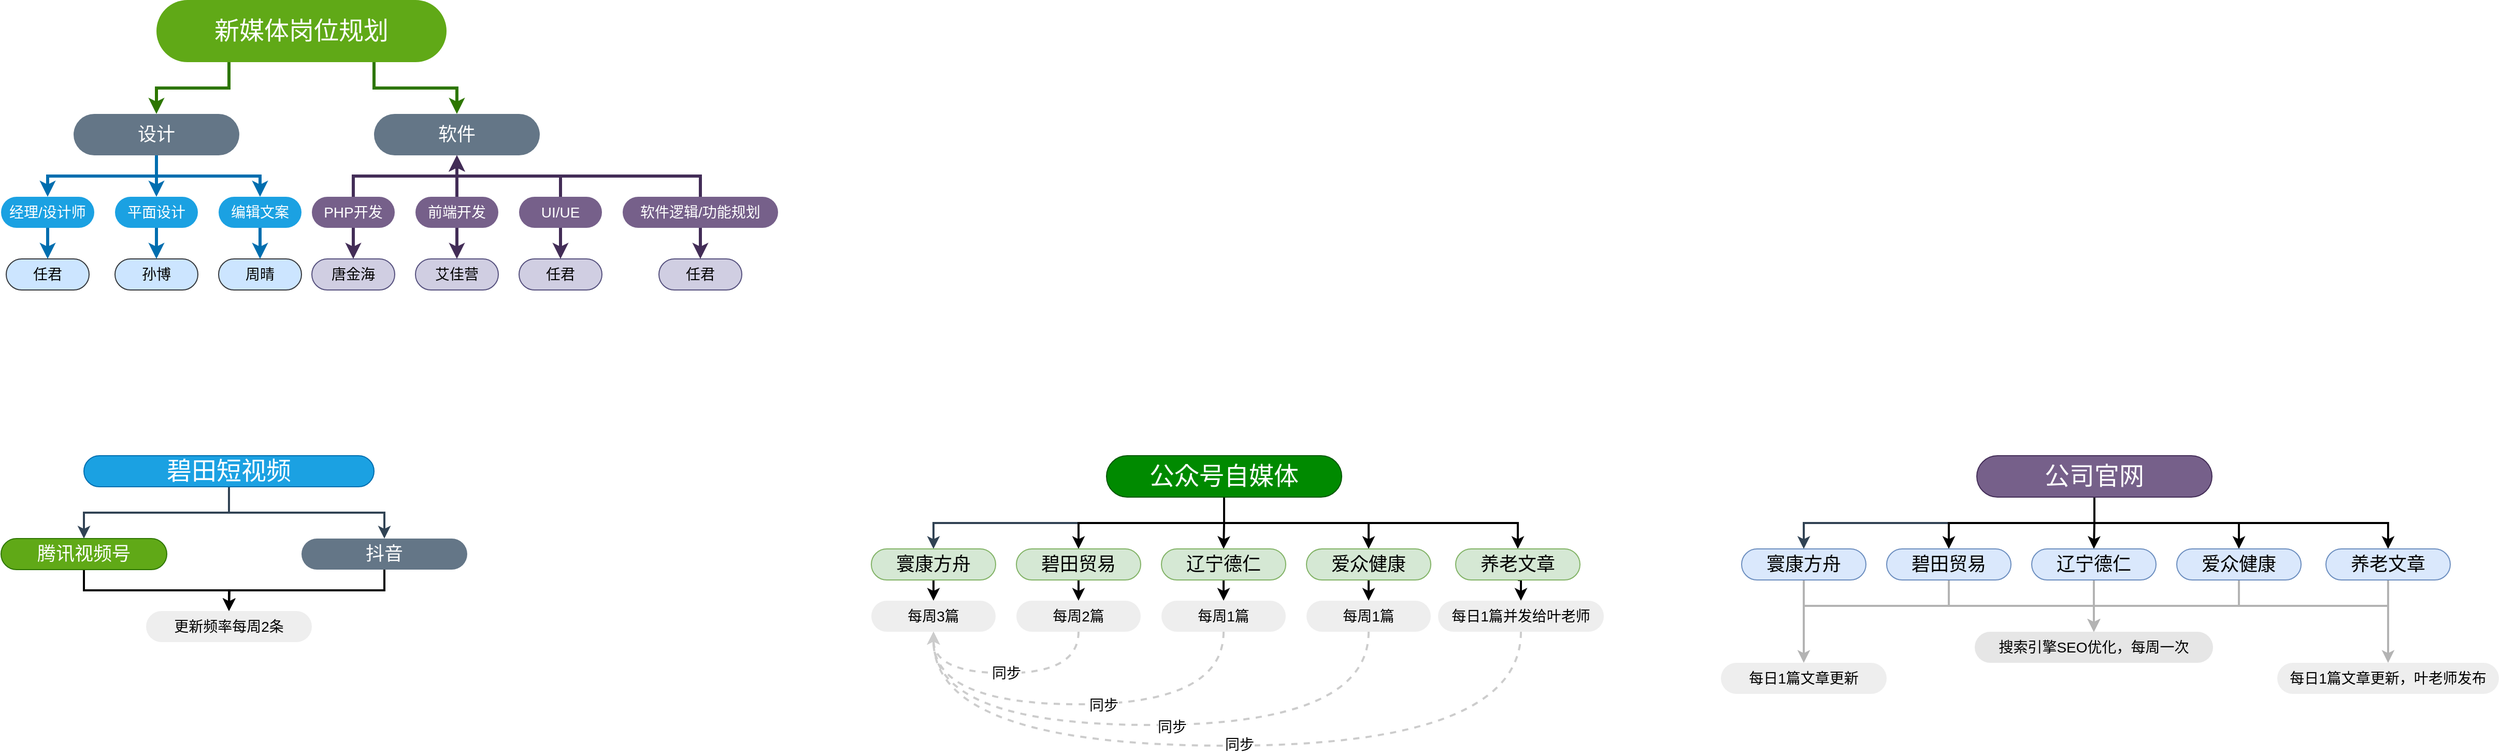 <mxfile version="18.0.3" type="github"><diagram id="pYA7yjZl0yx1abvCq8oH" name="第 1 页"><mxGraphModel dx="2585" dy="1515" grid="1" gridSize="10" guides="1" tooltips="1" connect="1" arrows="1" fold="1" page="1" pageScale="1" pageWidth="827" pageHeight="1169" math="0" shadow="0"><root><mxCell id="0"/><mxCell id="1" value="新媒体岗位规划" parent="0"/><mxCell id="YkcKGqpNeXGLyRREayWK-4" style="edgeStyle=orthogonalEdgeStyle;rounded=0;orthogonalLoop=1;jettySize=auto;html=1;exitX=0.25;exitY=1;exitDx=0;exitDy=0;entryX=0.5;entryY=0;entryDx=0;entryDy=0;strokeColor=#2D7600;strokeWidth=3;fillColor=#60a917;" edge="1" parent="1" source="YkcKGqpNeXGLyRREayWK-6" target="YkcKGqpNeXGLyRREayWK-10"><mxGeometry relative="1" as="geometry"/></mxCell><mxCell id="YkcKGqpNeXGLyRREayWK-5" style="edgeStyle=orthogonalEdgeStyle;rounded=0;orthogonalLoop=1;jettySize=auto;html=1;exitX=0.75;exitY=1;exitDx=0;exitDy=0;entryX=0.5;entryY=0;entryDx=0;entryDy=0;strokeColor=#2D7600;strokeWidth=3;fillColor=#60a917;" edge="1" parent="1" source="YkcKGqpNeXGLyRREayWK-6" target="YkcKGqpNeXGLyRREayWK-11"><mxGeometry relative="1" as="geometry"/></mxCell><mxCell id="YkcKGqpNeXGLyRREayWK-6" value="&lt;font style=&quot;font-size: 24px&quot;&gt;新媒体岗位规划&lt;/font&gt;" style="rounded=1;whiteSpace=wrap;html=1;arcSize=50;fillColor=#60a917;fontColor=#ffffff;strokeColor=none;" vertex="1" parent="1"><mxGeometry x="150" width="280" height="60" as="geometry"/></mxCell><mxCell id="YkcKGqpNeXGLyRREayWK-7" style="edgeStyle=orthogonalEdgeStyle;rounded=0;orthogonalLoop=1;jettySize=auto;html=1;exitX=0.5;exitY=1;exitDx=0;exitDy=0;entryX=0.5;entryY=0;entryDx=0;entryDy=0;strokeColor=#006EAF;fillColor=#1ba1e2;strokeWidth=3;" edge="1" parent="1" source="YkcKGqpNeXGLyRREayWK-10" target="YkcKGqpNeXGLyRREayWK-26"><mxGeometry relative="1" as="geometry"/></mxCell><mxCell id="YkcKGqpNeXGLyRREayWK-8" style="edgeStyle=orthogonalEdgeStyle;rounded=0;orthogonalLoop=1;jettySize=auto;html=1;exitX=0.5;exitY=1;exitDx=0;exitDy=0;entryX=0.5;entryY=0;entryDx=0;entryDy=0;strokeColor=#006EAF;fillColor=#1ba1e2;strokeWidth=3;" edge="1" parent="1" source="YkcKGqpNeXGLyRREayWK-10" target="YkcKGqpNeXGLyRREayWK-13"><mxGeometry relative="1" as="geometry"/></mxCell><mxCell id="YkcKGqpNeXGLyRREayWK-9" style="edgeStyle=orthogonalEdgeStyle;rounded=0;orthogonalLoop=1;jettySize=auto;html=1;exitX=0.5;exitY=1;exitDx=0;exitDy=0;entryX=0.5;entryY=0;entryDx=0;entryDy=0;strokeColor=#006EAF;fillColor=#1ba1e2;strokeWidth=3;" edge="1" parent="1" source="YkcKGqpNeXGLyRREayWK-10" target="YkcKGqpNeXGLyRREayWK-15"><mxGeometry relative="1" as="geometry"/></mxCell><mxCell id="YkcKGqpNeXGLyRREayWK-10" value="&lt;font style=&quot;font-size: 18px;&quot;&gt;设计&lt;/font&gt;" style="rounded=1;whiteSpace=wrap;html=1;arcSize=50;fillColor=#647687;fontColor=#ffffff;fontSize=18;strokeColor=none;" vertex="1" parent="1"><mxGeometry x="70" y="110" width="160" height="40" as="geometry"/></mxCell><mxCell id="YkcKGqpNeXGLyRREayWK-11" value="&lt;font style=&quot;font-size: 18px;&quot;&gt;软件&lt;/font&gt;" style="rounded=1;whiteSpace=wrap;html=1;arcSize=50;fillColor=#647687;fontColor=#ffffff;fontSize=18;strokeColor=none;" vertex="1" parent="1"><mxGeometry x="360" y="110" width="160" height="40" as="geometry"/></mxCell><mxCell id="YkcKGqpNeXGLyRREayWK-12" style="edgeStyle=orthogonalEdgeStyle;rounded=0;orthogonalLoop=1;jettySize=auto;html=1;exitX=0.5;exitY=1;exitDx=0;exitDy=0;strokeColor=#006EAF;strokeWidth=3;fontSize=14;fillColor=#1ba1e2;" edge="1" parent="1" source="YkcKGqpNeXGLyRREayWK-13" target="YkcKGqpNeXGLyRREayWK-27"><mxGeometry relative="1" as="geometry"/></mxCell><mxCell id="YkcKGqpNeXGLyRREayWK-13" value="&lt;font style=&quot;font-size: 14px;&quot;&gt;平面设计&lt;/font&gt;" style="rounded=1;whiteSpace=wrap;html=1;arcSize=50;fontColor=#ffffff;fontSize=14;fillColor=#1ba1e2;strokeColor=none;" vertex="1" parent="1"><mxGeometry x="110" y="190" width="80" height="30" as="geometry"/></mxCell><mxCell id="YkcKGqpNeXGLyRREayWK-14" style="edgeStyle=orthogonalEdgeStyle;rounded=0;orthogonalLoop=1;jettySize=auto;html=1;exitX=0.5;exitY=1;exitDx=0;exitDy=0;strokeColor=#006EAF;strokeWidth=3;fontSize=14;fillColor=#1ba1e2;" edge="1" parent="1" source="YkcKGqpNeXGLyRREayWK-15" target="YkcKGqpNeXGLyRREayWK-28"><mxGeometry relative="1" as="geometry"/></mxCell><mxCell id="YkcKGqpNeXGLyRREayWK-15" value="&lt;font style=&quot;font-size: 14px&quot;&gt;编辑文案&lt;/font&gt;" style="rounded=1;whiteSpace=wrap;html=1;arcSize=50;fontColor=#ffffff;fontSize=14;fillColor=#1ba1e2;strokeColor=none;" vertex="1" parent="1"><mxGeometry x="210" y="190" width="80" height="30" as="geometry"/></mxCell><mxCell id="YkcKGqpNeXGLyRREayWK-16" style="edgeStyle=orthogonalEdgeStyle;rounded=0;orthogonalLoop=1;jettySize=auto;html=1;exitX=0.5;exitY=0;exitDx=0;exitDy=0;entryX=0.5;entryY=1;entryDx=0;entryDy=0;strokeColor=#432D57;strokeWidth=3;fontSize=14;fillColor=#76608a;" edge="1" parent="1" source="YkcKGqpNeXGLyRREayWK-18" target="YkcKGqpNeXGLyRREayWK-11"><mxGeometry relative="1" as="geometry"><Array as="points"><mxPoint x="340" y="170"/><mxPoint x="440" y="170"/></Array></mxGeometry></mxCell><mxCell id="YkcKGqpNeXGLyRREayWK-17" style="edgeStyle=orthogonalEdgeStyle;rounded=0;orthogonalLoop=1;jettySize=auto;html=1;exitX=0.5;exitY=1;exitDx=0;exitDy=0;strokeColor=#432D57;strokeWidth=3;fontSize=14;fillColor=#76608a;" edge="1" parent="1" source="YkcKGqpNeXGLyRREayWK-18" target="YkcKGqpNeXGLyRREayWK-29"><mxGeometry relative="1" as="geometry"/></mxCell><mxCell id="YkcKGqpNeXGLyRREayWK-18" value="&lt;font style=&quot;font-size: 14px&quot;&gt;PHP开发&lt;/font&gt;" style="rounded=1;whiteSpace=wrap;html=1;arcSize=50;fontSize=14;fillColor=#76608a;fontColor=#ffffff;strokeColor=none;" vertex="1" parent="1"><mxGeometry x="300" y="190" width="80" height="30" as="geometry"/></mxCell><mxCell id="YkcKGqpNeXGLyRREayWK-19" style="edgeStyle=orthogonalEdgeStyle;rounded=0;orthogonalLoop=1;jettySize=auto;html=1;exitX=0.5;exitY=0;exitDx=0;exitDy=0;strokeColor=#432D57;strokeWidth=3;fontSize=14;fillColor=#76608a;" edge="1" parent="1" source="YkcKGqpNeXGLyRREayWK-21" target="YkcKGqpNeXGLyRREayWK-11"><mxGeometry relative="1" as="geometry"/></mxCell><mxCell id="YkcKGqpNeXGLyRREayWK-20" style="edgeStyle=orthogonalEdgeStyle;rounded=0;orthogonalLoop=1;jettySize=auto;html=1;exitX=0.5;exitY=1;exitDx=0;exitDy=0;strokeColor=#432D57;strokeWidth=3;fontSize=14;fillColor=#76608a;" edge="1" parent="1" source="YkcKGqpNeXGLyRREayWK-21" target="YkcKGqpNeXGLyRREayWK-30"><mxGeometry relative="1" as="geometry"/></mxCell><mxCell id="YkcKGqpNeXGLyRREayWK-21" value="&lt;font style=&quot;font-size: 14px&quot;&gt;前端开发&lt;/font&gt;" style="rounded=1;whiteSpace=wrap;html=1;arcSize=50;fontSize=14;fillColor=#76608a;fontColor=#ffffff;strokeColor=none;" vertex="1" parent="1"><mxGeometry x="400" y="190" width="80" height="30" as="geometry"/></mxCell><mxCell id="YkcKGqpNeXGLyRREayWK-22" style="edgeStyle=orthogonalEdgeStyle;rounded=0;orthogonalLoop=1;jettySize=auto;html=1;exitX=0.5;exitY=0;exitDx=0;exitDy=0;strokeColor=#432D57;strokeWidth=3;fontSize=14;fillColor=#76608a;" edge="1" parent="1" source="YkcKGqpNeXGLyRREayWK-23" target="YkcKGqpNeXGLyRREayWK-11"><mxGeometry relative="1" as="geometry"><Array as="points"><mxPoint x="540" y="170"/><mxPoint x="440" y="170"/></Array></mxGeometry></mxCell><mxCell id="YkcKGqpNeXGLyRREayWK-23" value="&lt;font style=&quot;font-size: 14px&quot;&gt;UI/UE&lt;/font&gt;" style="rounded=1;whiteSpace=wrap;html=1;arcSize=50;fontSize=14;fillColor=#76608a;fontColor=#ffffff;strokeColor=none;" vertex="1" parent="1"><mxGeometry x="500" y="190" width="80" height="30" as="geometry"/></mxCell><mxCell id="YkcKGqpNeXGLyRREayWK-24" value="&lt;font style=&quot;font-size: 14px&quot;&gt;任君&lt;/font&gt;" style="rounded=1;whiteSpace=wrap;html=1;arcSize=50;strokeColor=#36393d;fontSize=14;fillColor=#cce5ff;" vertex="1" parent="1"><mxGeometry x="5" y="250" width="80" height="30" as="geometry"/></mxCell><mxCell id="YkcKGqpNeXGLyRREayWK-25" style="edgeStyle=orthogonalEdgeStyle;rounded=0;orthogonalLoop=1;jettySize=auto;html=1;exitX=0.5;exitY=1;exitDx=0;exitDy=0;strokeColor=#006EAF;strokeWidth=3;fontSize=14;fillColor=#1ba1e2;" edge="1" parent="1" source="YkcKGqpNeXGLyRREayWK-26" target="YkcKGqpNeXGLyRREayWK-24"><mxGeometry relative="1" as="geometry"/></mxCell><mxCell id="YkcKGqpNeXGLyRREayWK-26" value="&lt;font style=&quot;font-size: 14px&quot;&gt;经理/设计师&lt;/font&gt;" style="rounded=1;whiteSpace=wrap;html=1;arcSize=50;fontColor=#ffffff;fontSize=14;fillColor=#1ba1e2;strokeColor=none;" vertex="1" parent="1"><mxGeometry y="190" width="90" height="30" as="geometry"/></mxCell><mxCell id="YkcKGqpNeXGLyRREayWK-27" value="孙博" style="rounded=1;whiteSpace=wrap;html=1;arcSize=50;strokeColor=#36393d;fontSize=14;fillColor=#cce5ff;" vertex="1" parent="1"><mxGeometry x="110" y="250" width="80" height="30" as="geometry"/></mxCell><mxCell id="YkcKGqpNeXGLyRREayWK-28" value="周晴" style="rounded=1;whiteSpace=wrap;html=1;arcSize=50;strokeColor=#36393d;fontSize=14;fillColor=#cce5ff;" vertex="1" parent="1"><mxGeometry x="210" y="250" width="80" height="30" as="geometry"/></mxCell><mxCell id="YkcKGqpNeXGLyRREayWK-29" value="唐金海" style="rounded=1;whiteSpace=wrap;html=1;arcSize=50;strokeColor=#56517e;fontSize=14;fillColor=#d0cee2;" vertex="1" parent="1"><mxGeometry x="300" y="250" width="80" height="30" as="geometry"/></mxCell><mxCell id="YkcKGqpNeXGLyRREayWK-30" value="艾佳营" style="rounded=1;whiteSpace=wrap;html=1;arcSize=50;strokeColor=#56517e;fontSize=14;fillColor=#d0cee2;" vertex="1" parent="1"><mxGeometry x="400" y="250" width="80" height="30" as="geometry"/></mxCell><mxCell id="YkcKGqpNeXGLyRREayWK-31" value="&lt;font style=&quot;font-size: 14px&quot;&gt;任君&lt;/font&gt;" style="rounded=1;whiteSpace=wrap;html=1;arcSize=50;strokeColor=#56517e;fontSize=14;fillColor=#d0cee2;" vertex="1" parent="1"><mxGeometry x="500" y="250" width="80" height="30" as="geometry"/></mxCell><mxCell id="YkcKGqpNeXGLyRREayWK-32" style="edgeStyle=orthogonalEdgeStyle;rounded=0;orthogonalLoop=1;jettySize=auto;html=1;strokeColor=#432D57;strokeWidth=3;fontSize=14;fillColor=#76608a;" edge="1" parent="1" source="YkcKGqpNeXGLyRREayWK-23" target="YkcKGqpNeXGLyRREayWK-31"><mxGeometry relative="1" as="geometry"><mxPoint x="540" y="220" as="sourcePoint"/></mxGeometry></mxCell><mxCell id="YkcKGqpNeXGLyRREayWK-33" value="&lt;font style=&quot;font-size: 14px&quot;&gt;软件逻辑/功能规划&lt;/font&gt;" style="rounded=1;whiteSpace=wrap;html=1;arcSize=50;fontSize=14;fillColor=#76608a;fontColor=#ffffff;strokeColor=none;" vertex="1" parent="1"><mxGeometry x="600" y="190" width="150" height="30" as="geometry"/></mxCell><mxCell id="YkcKGqpNeXGLyRREayWK-34" value="&lt;font style=&quot;font-size: 14px&quot;&gt;任君&lt;/font&gt;" style="rounded=1;whiteSpace=wrap;html=1;arcSize=50;strokeColor=#56517e;fontSize=14;fillColor=#d0cee2;" vertex="1" parent="1"><mxGeometry x="635" y="250" width="80" height="30" as="geometry"/></mxCell><mxCell id="YkcKGqpNeXGLyRREayWK-35" style="edgeStyle=orthogonalEdgeStyle;rounded=0;orthogonalLoop=1;jettySize=auto;html=1;strokeColor=#432D57;strokeWidth=3;fontSize=14;fillColor=#76608a;" edge="1" parent="1" source="YkcKGqpNeXGLyRREayWK-33" target="YkcKGqpNeXGLyRREayWK-34"><mxGeometry relative="1" as="geometry"><mxPoint x="640" y="220" as="sourcePoint"/></mxGeometry></mxCell><mxCell id="YkcKGqpNeXGLyRREayWK-36" style="edgeStyle=orthogonalEdgeStyle;rounded=0;orthogonalLoop=1;jettySize=auto;html=1;exitX=0.5;exitY=0;exitDx=0;exitDy=0;strokeColor=#432D57;strokeWidth=3;fontSize=14;fillColor=#76608a;entryX=0.5;entryY=1;entryDx=0;entryDy=0;" edge="1" parent="1" source="YkcKGqpNeXGLyRREayWK-33"><mxGeometry relative="1" as="geometry"><Array as="points"><mxPoint x="675" y="170"/><mxPoint x="440" y="170"/></Array><mxPoint x="717" y="130" as="sourcePoint"/><mxPoint x="440" y="150" as="targetPoint"/></mxGeometry></mxCell><mxCell id="YkcKGqpNeXGLyRREayWK-1" value="短视频" parent="0"/><mxCell id="YkcKGqpNeXGLyRREayWK-37" style="edgeStyle=orthogonalEdgeStyle;rounded=0;orthogonalLoop=1;jettySize=auto;html=1;exitX=0.5;exitY=1;exitDx=0;exitDy=0;entryX=0.5;entryY=0;entryDx=0;entryDy=0;strokeColor=#314354;strokeWidth=2;fillColor=#647687;" edge="1" parent="YkcKGqpNeXGLyRREayWK-1" source="YkcKGqpNeXGLyRREayWK-39" target="YkcKGqpNeXGLyRREayWK-41"><mxGeometry relative="1" as="geometry"/></mxCell><mxCell id="YkcKGqpNeXGLyRREayWK-38" style="edgeStyle=orthogonalEdgeStyle;rounded=0;orthogonalLoop=1;jettySize=auto;html=1;exitX=0.5;exitY=1;exitDx=0;exitDy=0;entryX=0.5;entryY=0;entryDx=0;entryDy=0;strokeColor=#314354;strokeWidth=2;fillColor=#647687;" edge="1" parent="YkcKGqpNeXGLyRREayWK-1" source="YkcKGqpNeXGLyRREayWK-39" target="YkcKGqpNeXGLyRREayWK-43"><mxGeometry relative="1" as="geometry"/></mxCell><mxCell id="YkcKGqpNeXGLyRREayWK-39" value="&lt;font style=&quot;font-size: 24px&quot;&gt;碧田短视频&lt;/font&gt;" style="rounded=1;whiteSpace=wrap;html=1;arcSize=50;fillColor=#1ba1e2;fontColor=#ffffff;strokeColor=#006EAF;" vertex="1" parent="YkcKGqpNeXGLyRREayWK-1"><mxGeometry x="80" y="440" width="280" height="30" as="geometry"/></mxCell><mxCell id="YkcKGqpNeXGLyRREayWK-40" style="edgeStyle=orthogonalEdgeStyle;rounded=0;orthogonalLoop=1;jettySize=auto;html=1;exitX=0.5;exitY=1;exitDx=0;exitDy=0;entryX=0.5;entryY=0;entryDx=0;entryDy=0;fontSize=14;strokeWidth=2;" edge="1" parent="YkcKGqpNeXGLyRREayWK-1" source="YkcKGqpNeXGLyRREayWK-41" target="YkcKGqpNeXGLyRREayWK-44"><mxGeometry relative="1" as="geometry"/></mxCell><mxCell id="YkcKGqpNeXGLyRREayWK-41" value="&lt;font style=&quot;font-size: 18px;&quot;&gt;腾讯视频号&lt;/font&gt;" style="rounded=1;whiteSpace=wrap;html=1;arcSize=50;fillColor=#60a917;fontSize=18;strokeColor=#2D7600;fontColor=#ffffff;" vertex="1" parent="YkcKGqpNeXGLyRREayWK-1"><mxGeometry y="520" width="160" height="30" as="geometry"/></mxCell><mxCell id="YkcKGqpNeXGLyRREayWK-42" style="edgeStyle=orthogonalEdgeStyle;rounded=0;orthogonalLoop=1;jettySize=auto;html=1;exitX=0.5;exitY=1;exitDx=0;exitDy=0;fontSize=14;strokeWidth=2;" edge="1" parent="YkcKGqpNeXGLyRREayWK-1" source="YkcKGqpNeXGLyRREayWK-43"><mxGeometry relative="1" as="geometry"><mxPoint x="220" y="590" as="targetPoint"/></mxGeometry></mxCell><mxCell id="YkcKGqpNeXGLyRREayWK-43" value="&lt;font style=&quot;font-size: 18px;&quot;&gt;抖音&lt;/font&gt;" style="rounded=1;whiteSpace=wrap;html=1;arcSize=50;fillColor=#647687;fontColor=#ffffff;fontSize=18;strokeColor=none;" vertex="1" parent="YkcKGqpNeXGLyRREayWK-1"><mxGeometry x="290" y="520" width="160" height="30" as="geometry"/></mxCell><mxCell id="YkcKGqpNeXGLyRREayWK-44" value="&lt;font style=&quot;font-size: 14px;&quot;&gt;更新频率每周2条&lt;/font&gt;" style="rounded=1;whiteSpace=wrap;html=1;arcSize=50;fillColor=#eeeeee;fontSize=14;strokeColor=none;" vertex="1" parent="YkcKGqpNeXGLyRREayWK-1"><mxGeometry x="140" y="590" width="160" height="30" as="geometry"/></mxCell><mxCell id="YkcKGqpNeXGLyRREayWK-2" value="公众号自媒体" parent="0"/><mxCell id="YkcKGqpNeXGLyRREayWK-45" style="edgeStyle=orthogonalEdgeStyle;rounded=0;orthogonalLoop=1;jettySize=auto;html=1;exitX=0.5;exitY=1;exitDx=0;exitDy=0;entryX=0.5;entryY=0;entryDx=0;entryDy=0;strokeColor=#314354;strokeWidth=2;fillColor=#647687;" edge="1" parent="YkcKGqpNeXGLyRREayWK-2" source="YkcKGqpNeXGLyRREayWK-50" target="YkcKGqpNeXGLyRREayWK-52"><mxGeometry relative="1" as="geometry"/></mxCell><mxCell id="YkcKGqpNeXGLyRREayWK-46" style="edgeStyle=orthogonalEdgeStyle;rounded=0;orthogonalLoop=1;jettySize=auto;html=1;exitX=0.5;exitY=1;exitDx=0;exitDy=0;fontSize=14;strokeWidth=2;" edge="1" parent="YkcKGqpNeXGLyRREayWK-2" source="YkcKGqpNeXGLyRREayWK-50" target="YkcKGqpNeXGLyRREayWK-55"><mxGeometry relative="1" as="geometry"/></mxCell><mxCell id="YkcKGqpNeXGLyRREayWK-47" style="edgeStyle=orthogonalEdgeStyle;rounded=0;orthogonalLoop=1;jettySize=auto;html=1;exitX=0.5;exitY=1;exitDx=0;exitDy=0;fontSize=14;strokeWidth=2;" edge="1" parent="YkcKGqpNeXGLyRREayWK-2" source="YkcKGqpNeXGLyRREayWK-50" target="YkcKGqpNeXGLyRREayWK-57"><mxGeometry relative="1" as="geometry"/></mxCell><mxCell id="YkcKGqpNeXGLyRREayWK-48" style="edgeStyle=orthogonalEdgeStyle;rounded=0;orthogonalLoop=1;jettySize=auto;html=1;exitX=0.5;exitY=1;exitDx=0;exitDy=0;entryX=0.5;entryY=0;entryDx=0;entryDy=0;fontSize=14;strokeWidth=2;" edge="1" parent="YkcKGqpNeXGLyRREayWK-2" source="YkcKGqpNeXGLyRREayWK-50" target="YkcKGqpNeXGLyRREayWK-59"><mxGeometry relative="1" as="geometry"/></mxCell><mxCell id="YkcKGqpNeXGLyRREayWK-49" style="edgeStyle=orthogonalEdgeStyle;orthogonalLoop=1;jettySize=auto;html=1;exitX=0.5;exitY=1;exitDx=0;exitDy=0;entryX=0.5;entryY=0;entryDx=0;entryDy=0;fontSize=14;strokeColor=#000000;strokeWidth=2;rounded=0;" edge="1" parent="YkcKGqpNeXGLyRREayWK-2" source="YkcKGqpNeXGLyRREayWK-50" target="YkcKGqpNeXGLyRREayWK-70"><mxGeometry relative="1" as="geometry"/></mxCell><mxCell id="YkcKGqpNeXGLyRREayWK-50" value="&lt;font style=&quot;font-size: 24px&quot;&gt;公众号自媒体&lt;/font&gt;" style="rounded=1;whiteSpace=wrap;html=1;arcSize=50;fillColor=#008a00;fontColor=#ffffff;strokeColor=#005700;" vertex="1" parent="YkcKGqpNeXGLyRREayWK-2"><mxGeometry x="1067" y="440" width="227" height="40" as="geometry"/></mxCell><mxCell id="YkcKGqpNeXGLyRREayWK-51" style="edgeStyle=orthogonalEdgeStyle;rounded=0;orthogonalLoop=1;jettySize=auto;html=1;exitX=0.5;exitY=1;exitDx=0;exitDy=0;entryX=0.5;entryY=0;entryDx=0;entryDy=0;fontSize=14;strokeWidth=2;" edge="1" parent="YkcKGqpNeXGLyRREayWK-2" source="YkcKGqpNeXGLyRREayWK-52" target="YkcKGqpNeXGLyRREayWK-53"><mxGeometry relative="1" as="geometry"/></mxCell><mxCell id="YkcKGqpNeXGLyRREayWK-52" value="&lt;font style=&quot;font-size: 18px;&quot;&gt;寰康方舟&lt;/font&gt;" style="rounded=1;whiteSpace=wrap;html=1;arcSize=50;fillColor=#d5e8d4;fontSize=18;strokeColor=#82b366;" vertex="1" parent="YkcKGqpNeXGLyRREayWK-2"><mxGeometry x="840" y="530" width="120" height="30" as="geometry"/></mxCell><mxCell id="YkcKGqpNeXGLyRREayWK-53" value="&lt;font style=&quot;font-size: 14px;&quot;&gt;每周3篇&lt;/font&gt;" style="rounded=1;whiteSpace=wrap;html=1;arcSize=50;fillColor=#eeeeee;fontSize=14;strokeColor=none;" vertex="1" parent="YkcKGqpNeXGLyRREayWK-2"><mxGeometry x="840" y="580" width="120" height="30" as="geometry"/></mxCell><mxCell id="YkcKGqpNeXGLyRREayWK-54" style="edgeStyle=orthogonalEdgeStyle;rounded=0;orthogonalLoop=1;jettySize=auto;html=1;exitX=0.5;exitY=1;exitDx=0;exitDy=0;entryX=0.5;entryY=0;entryDx=0;entryDy=0;fontSize=14;strokeWidth=2;" edge="1" parent="YkcKGqpNeXGLyRREayWK-2" source="YkcKGqpNeXGLyRREayWK-55" target="YkcKGqpNeXGLyRREayWK-62"><mxGeometry relative="1" as="geometry"/></mxCell><mxCell id="YkcKGqpNeXGLyRREayWK-55" value="&lt;font style=&quot;font-size: 18px;&quot;&gt;碧田贸易&lt;/font&gt;" style="rounded=1;whiteSpace=wrap;html=1;arcSize=50;fillColor=#d5e8d4;fontSize=18;strokeColor=#82b366;" vertex="1" parent="YkcKGqpNeXGLyRREayWK-2"><mxGeometry x="980" y="530" width="120" height="30" as="geometry"/></mxCell><mxCell id="YkcKGqpNeXGLyRREayWK-56" style="edgeStyle=orthogonalEdgeStyle;rounded=0;orthogonalLoop=1;jettySize=auto;html=1;exitX=0.5;exitY=1;exitDx=0;exitDy=0;entryX=0.5;entryY=0;entryDx=0;entryDy=0;fontSize=14;strokeWidth=2;" edge="1" parent="YkcKGqpNeXGLyRREayWK-2" source="YkcKGqpNeXGLyRREayWK-57" target="YkcKGqpNeXGLyRREayWK-65"><mxGeometry relative="1" as="geometry"/></mxCell><mxCell id="YkcKGqpNeXGLyRREayWK-57" value="&lt;font style=&quot;font-size: 18px;&quot;&gt;辽宁德仁&lt;/font&gt;" style="rounded=1;whiteSpace=wrap;html=1;arcSize=50;fillColor=#d5e8d4;fontSize=18;strokeColor=#82b366;" vertex="1" parent="YkcKGqpNeXGLyRREayWK-2"><mxGeometry x="1120" y="530" width="120" height="30" as="geometry"/></mxCell><mxCell id="YkcKGqpNeXGLyRREayWK-58" style="edgeStyle=orthogonalEdgeStyle;rounded=0;orthogonalLoop=1;jettySize=auto;html=1;exitX=0.5;exitY=1;exitDx=0;exitDy=0;entryX=0.5;entryY=0;entryDx=0;entryDy=0;fontSize=14;strokeWidth=2;" edge="1" parent="YkcKGqpNeXGLyRREayWK-2" source="YkcKGqpNeXGLyRREayWK-59" target="YkcKGqpNeXGLyRREayWK-68"><mxGeometry relative="1" as="geometry"/></mxCell><mxCell id="YkcKGqpNeXGLyRREayWK-59" value="&lt;font style=&quot;font-size: 18px;&quot;&gt;爱众健康&lt;/font&gt;" style="rounded=1;whiteSpace=wrap;html=1;arcSize=50;fillColor=#d5e8d4;fontSize=18;strokeColor=#82b366;" vertex="1" parent="YkcKGqpNeXGLyRREayWK-2"><mxGeometry x="1260" y="530" width="120" height="30" as="geometry"/></mxCell><mxCell id="YkcKGqpNeXGLyRREayWK-60" style="edgeStyle=orthogonalEdgeStyle;orthogonalLoop=1;jettySize=auto;html=1;exitX=0.5;exitY=1;exitDx=0;exitDy=0;entryX=0.5;entryY=1;entryDx=0;entryDy=0;fontSize=14;strokeWidth=2;curved=1;strokeColor=#CCCCCC;dashed=1;" edge="1" parent="YkcKGqpNeXGLyRREayWK-2" source="YkcKGqpNeXGLyRREayWK-62" target="YkcKGqpNeXGLyRREayWK-53"><mxGeometry relative="1" as="geometry"><Array as="points"><mxPoint x="1040" y="650"/><mxPoint x="900" y="650"/></Array></mxGeometry></mxCell><mxCell id="YkcKGqpNeXGLyRREayWK-61" value="同步" style="edgeLabel;html=1;align=center;verticalAlign=middle;resizable=0;points=[];fontSize=14;" vertex="1" connectable="0" parent="YkcKGqpNeXGLyRREayWK-60"><mxGeometry x="-0.145" relative="1" as="geometry"><mxPoint x="-16" as="offset"/></mxGeometry></mxCell><mxCell id="YkcKGqpNeXGLyRREayWK-62" value="&lt;font style=&quot;font-size: 14px;&quot;&gt;每周2&lt;/font&gt;篇" style="rounded=1;whiteSpace=wrap;html=1;arcSize=50;fillColor=#eeeeee;fontSize=14;strokeColor=none;" vertex="1" parent="YkcKGqpNeXGLyRREayWK-2"><mxGeometry x="980" y="580" width="120" height="30" as="geometry"/></mxCell><mxCell id="YkcKGqpNeXGLyRREayWK-63" style="edgeStyle=orthogonalEdgeStyle;curved=1;orthogonalLoop=1;jettySize=auto;html=1;exitX=0.5;exitY=1;exitDx=0;exitDy=0;entryX=0.5;entryY=1;entryDx=0;entryDy=0;dashed=1;fontSize=14;strokeColor=#CCCCCC;strokeWidth=2;" edge="1" parent="YkcKGqpNeXGLyRREayWK-2" source="YkcKGqpNeXGLyRREayWK-65" target="YkcKGqpNeXGLyRREayWK-53"><mxGeometry relative="1" as="geometry"><Array as="points"><mxPoint x="1180" y="680"/><mxPoint x="900" y="680"/></Array></mxGeometry></mxCell><mxCell id="YkcKGqpNeXGLyRREayWK-64" value="同步" style="edgeLabel;html=1;align=center;verticalAlign=middle;resizable=0;points=[];fontSize=14;" vertex="1" connectable="0" parent="YkcKGqpNeXGLyRREayWK-63"><mxGeometry x="-0.114" y="1" relative="1" as="geometry"><mxPoint as="offset"/></mxGeometry></mxCell><mxCell id="YkcKGqpNeXGLyRREayWK-65" value="每周1篇" style="rounded=1;whiteSpace=wrap;html=1;arcSize=50;fillColor=#eeeeee;fontSize=14;strokeColor=none;" vertex="1" parent="YkcKGqpNeXGLyRREayWK-2"><mxGeometry x="1120" y="580" width="120" height="30" as="geometry"/></mxCell><mxCell id="YkcKGqpNeXGLyRREayWK-66" style="edgeStyle=orthogonalEdgeStyle;curved=1;orthogonalLoop=1;jettySize=auto;html=1;exitX=0.5;exitY=1;exitDx=0;exitDy=0;entryX=0.5;entryY=1;entryDx=0;entryDy=0;dashed=1;fontSize=14;strokeColor=#CCCCCC;strokeWidth=2;" edge="1" parent="YkcKGqpNeXGLyRREayWK-2" source="YkcKGqpNeXGLyRREayWK-68" target="YkcKGqpNeXGLyRREayWK-53"><mxGeometry relative="1" as="geometry"><Array as="points"><mxPoint x="1320" y="700"/><mxPoint x="900" y="700"/></Array></mxGeometry></mxCell><mxCell id="YkcKGqpNeXGLyRREayWK-67" value="同步" style="edgeLabel;html=1;align=center;verticalAlign=middle;resizable=0;points=[];fontSize=14;" vertex="1" connectable="0" parent="YkcKGqpNeXGLyRREayWK-66"><mxGeometry x="-0.067" y="2" relative="1" as="geometry"><mxPoint as="offset"/></mxGeometry></mxCell><mxCell id="YkcKGqpNeXGLyRREayWK-68" value="&lt;font style=&quot;font-size: 14px;&quot;&gt;每周1&lt;/font&gt;篇" style="rounded=1;whiteSpace=wrap;html=1;arcSize=50;fillColor=#eeeeee;fontSize=14;strokeColor=none;" vertex="1" parent="YkcKGqpNeXGLyRREayWK-2"><mxGeometry x="1260" y="580" width="120" height="30" as="geometry"/></mxCell><mxCell id="YkcKGqpNeXGLyRREayWK-69" style="edgeStyle=orthogonalEdgeStyle;rounded=0;orthogonalLoop=1;jettySize=auto;html=1;exitX=0.5;exitY=1;exitDx=0;exitDy=0;entryX=0.5;entryY=0;entryDx=0;entryDy=0;fontSize=14;strokeColor=#000000;strokeWidth=2;" edge="1" parent="YkcKGqpNeXGLyRREayWK-2" source="YkcKGqpNeXGLyRREayWK-70" target="YkcKGqpNeXGLyRREayWK-73"><mxGeometry relative="1" as="geometry"/></mxCell><mxCell id="YkcKGqpNeXGLyRREayWK-70" value="&lt;font style=&quot;font-size: 18px;&quot;&gt;养老文章&lt;/font&gt;" style="rounded=1;whiteSpace=wrap;html=1;arcSize=50;fillColor=#d5e8d4;fontSize=18;strokeColor=#82b366;" vertex="1" parent="YkcKGqpNeXGLyRREayWK-2"><mxGeometry x="1404" y="530" width="120" height="30" as="geometry"/></mxCell><mxCell id="YkcKGqpNeXGLyRREayWK-71" style="edgeStyle=orthogonalEdgeStyle;orthogonalLoop=1;jettySize=auto;html=1;exitX=0.5;exitY=1;exitDx=0;exitDy=0;entryX=0.5;entryY=1;entryDx=0;entryDy=0;fontSize=14;strokeColor=#CCCCCC;strokeWidth=2;curved=1;dashed=1;" edge="1" parent="YkcKGqpNeXGLyRREayWK-2" source="YkcKGqpNeXGLyRREayWK-73" target="YkcKGqpNeXGLyRREayWK-53"><mxGeometry relative="1" as="geometry"><Array as="points"><mxPoint x="1467" y="720"/><mxPoint x="900" y="720"/></Array></mxGeometry></mxCell><mxCell id="YkcKGqpNeXGLyRREayWK-72" value="同步" style="edgeLabel;html=1;align=center;verticalAlign=middle;resizable=0;points=[];fontSize=14;" vertex="1" connectable="0" parent="YkcKGqpNeXGLyRREayWK-71"><mxGeometry x="-0.029" y="-1" relative="1" as="geometry"><mxPoint as="offset"/></mxGeometry></mxCell><mxCell id="YkcKGqpNeXGLyRREayWK-73" value="&lt;font style=&quot;font-size: 14px;&quot;&gt;每日1&lt;/font&gt;篇并发给叶老师" style="rounded=1;whiteSpace=wrap;html=1;arcSize=50;fillColor=#eeeeee;fontSize=14;strokeColor=none;" vertex="1" parent="YkcKGqpNeXGLyRREayWK-2"><mxGeometry x="1387" y="580" width="160" height="30" as="geometry"/></mxCell><mxCell id="YkcKGqpNeXGLyRREayWK-3" value="公司官网" parent="0"/><mxCell id="YkcKGqpNeXGLyRREayWK-74" style="edgeStyle=orthogonalEdgeStyle;rounded=0;orthogonalLoop=1;jettySize=auto;html=1;exitX=0.5;exitY=1;exitDx=0;exitDy=0;entryX=0.5;entryY=0;entryDx=0;entryDy=0;strokeColor=#314354;strokeWidth=2;fillColor=#647687;" edge="1" parent="YkcKGqpNeXGLyRREayWK-3" source="YkcKGqpNeXGLyRREayWK-79" target="YkcKGqpNeXGLyRREayWK-82"><mxGeometry relative="1" as="geometry"/></mxCell><mxCell id="YkcKGqpNeXGLyRREayWK-75" style="edgeStyle=orthogonalEdgeStyle;rounded=0;orthogonalLoop=1;jettySize=auto;html=1;exitX=0.5;exitY=1;exitDx=0;exitDy=0;fontSize=14;strokeWidth=2;" edge="1" parent="YkcKGqpNeXGLyRREayWK-3" source="YkcKGqpNeXGLyRREayWK-79" target="YkcKGqpNeXGLyRREayWK-85"><mxGeometry relative="1" as="geometry"/></mxCell><mxCell id="YkcKGqpNeXGLyRREayWK-76" style="edgeStyle=orthogonalEdgeStyle;rounded=0;orthogonalLoop=1;jettySize=auto;html=1;exitX=0.5;exitY=1;exitDx=0;exitDy=0;fontSize=14;strokeWidth=2;" edge="1" parent="YkcKGqpNeXGLyRREayWK-3" source="YkcKGqpNeXGLyRREayWK-79" target="YkcKGqpNeXGLyRREayWK-87"><mxGeometry relative="1" as="geometry"/></mxCell><mxCell id="YkcKGqpNeXGLyRREayWK-77" style="edgeStyle=orthogonalEdgeStyle;rounded=0;orthogonalLoop=1;jettySize=auto;html=1;exitX=0.5;exitY=1;exitDx=0;exitDy=0;entryX=0.5;entryY=0;entryDx=0;entryDy=0;fontSize=14;strokeWidth=2;" edge="1" parent="YkcKGqpNeXGLyRREayWK-3" source="YkcKGqpNeXGLyRREayWK-79" target="YkcKGqpNeXGLyRREayWK-89"><mxGeometry relative="1" as="geometry"/></mxCell><mxCell id="YkcKGqpNeXGLyRREayWK-78" style="edgeStyle=orthogonalEdgeStyle;orthogonalLoop=1;jettySize=auto;html=1;exitX=0.5;exitY=1;exitDx=0;exitDy=0;entryX=0.5;entryY=0;entryDx=0;entryDy=0;fontSize=14;strokeColor=#000000;strokeWidth=2;rounded=0;" edge="1" parent="YkcKGqpNeXGLyRREayWK-3" source="YkcKGqpNeXGLyRREayWK-79" target="YkcKGqpNeXGLyRREayWK-92"><mxGeometry relative="1" as="geometry"/></mxCell><mxCell id="YkcKGqpNeXGLyRREayWK-79" value="&lt;font style=&quot;font-size: 24px&quot;&gt;公司官网&lt;/font&gt;" style="rounded=1;whiteSpace=wrap;html=1;arcSize=50;fillColor=#76608a;fontColor=#ffffff;strokeColor=#432D57;" vertex="1" parent="YkcKGqpNeXGLyRREayWK-3"><mxGeometry x="1907" y="440" width="227" height="40" as="geometry"/></mxCell><mxCell id="YkcKGqpNeXGLyRREayWK-80" style="edgeStyle=orthogonalEdgeStyle;rounded=0;orthogonalLoop=1;jettySize=auto;html=1;exitX=0.5;exitY=1;exitDx=0;exitDy=0;entryX=0.5;entryY=0;entryDx=0;entryDy=0;fontSize=14;strokeWidth=2;strokeColor=#B3B3B3;" edge="1" parent="YkcKGqpNeXGLyRREayWK-3" source="YkcKGqpNeXGLyRREayWK-82" target="YkcKGqpNeXGLyRREayWK-83"><mxGeometry relative="1" as="geometry"/></mxCell><mxCell id="YkcKGqpNeXGLyRREayWK-81" style="edgeStyle=orthogonalEdgeStyle;rounded=0;orthogonalLoop=1;jettySize=auto;html=1;exitX=0.5;exitY=1;exitDx=0;exitDy=0;strokeColor=#B3B3B3;strokeWidth=2;" edge="1" parent="YkcKGqpNeXGLyRREayWK-3" source="YkcKGqpNeXGLyRREayWK-82" target="YkcKGqpNeXGLyRREayWK-93"><mxGeometry relative="1" as="geometry"/></mxCell><mxCell id="YkcKGqpNeXGLyRREayWK-82" value="&lt;font style=&quot;font-size: 18px;&quot;&gt;寰康方舟&lt;/font&gt;" style="rounded=1;whiteSpace=wrap;html=1;arcSize=50;fillColor=#dae8fc;fontSize=18;strokeColor=#6c8ebf;" vertex="1" parent="YkcKGqpNeXGLyRREayWK-3"><mxGeometry x="1680" y="530" width="120" height="30" as="geometry"/></mxCell><mxCell id="YkcKGqpNeXGLyRREayWK-83" value="&lt;font style=&quot;font-size: 14px;&quot;&gt;搜索引擎SEO优化，每周一次&lt;/font&gt;" style="rounded=1;whiteSpace=wrap;html=1;arcSize=50;fillColor=#E6E6E6;fontSize=14;strokeColor=none;" vertex="1" parent="YkcKGqpNeXGLyRREayWK-3"><mxGeometry x="1905" y="610" width="230" height="30" as="geometry"/></mxCell><mxCell id="YkcKGqpNeXGLyRREayWK-84" style="edgeStyle=orthogonalEdgeStyle;rounded=0;orthogonalLoop=1;jettySize=auto;html=1;exitX=0.5;exitY=1;exitDx=0;exitDy=0;entryX=0.5;entryY=0;entryDx=0;entryDy=0;strokeWidth=2;strokeColor=#B3B3B3;" edge="1" parent="YkcKGqpNeXGLyRREayWK-3" source="YkcKGqpNeXGLyRREayWK-85" target="YkcKGqpNeXGLyRREayWK-83"><mxGeometry relative="1" as="geometry"/></mxCell><mxCell id="YkcKGqpNeXGLyRREayWK-85" value="&lt;font style=&quot;font-size: 18px;&quot;&gt;碧田贸易&lt;/font&gt;" style="rounded=1;whiteSpace=wrap;html=1;arcSize=50;fillColor=#dae8fc;fontSize=18;strokeColor=#6c8ebf;" vertex="1" parent="YkcKGqpNeXGLyRREayWK-3"><mxGeometry x="1820" y="530" width="120" height="30" as="geometry"/></mxCell><mxCell id="YkcKGqpNeXGLyRREayWK-86" style="edgeStyle=orthogonalEdgeStyle;rounded=0;orthogonalLoop=1;jettySize=auto;html=1;exitX=0.5;exitY=1;exitDx=0;exitDy=0;entryX=0.5;entryY=0;entryDx=0;entryDy=0;strokeWidth=2;strokeColor=#B3B3B3;" edge="1" parent="YkcKGqpNeXGLyRREayWK-3" source="YkcKGqpNeXGLyRREayWK-87" target="YkcKGqpNeXGLyRREayWK-83"><mxGeometry relative="1" as="geometry"/></mxCell><mxCell id="YkcKGqpNeXGLyRREayWK-87" value="&lt;font style=&quot;font-size: 18px;&quot;&gt;辽宁德仁&lt;/font&gt;" style="rounded=1;whiteSpace=wrap;html=1;arcSize=50;fillColor=#dae8fc;fontSize=18;strokeColor=#6c8ebf;" vertex="1" parent="YkcKGqpNeXGLyRREayWK-3"><mxGeometry x="1960" y="530" width="120" height="30" as="geometry"/></mxCell><mxCell id="YkcKGqpNeXGLyRREayWK-88" style="edgeStyle=orthogonalEdgeStyle;rounded=0;orthogonalLoop=1;jettySize=auto;html=1;exitX=0.5;exitY=1;exitDx=0;exitDy=0;entryX=0.5;entryY=0;entryDx=0;entryDy=0;strokeWidth=2;strokeColor=#B3B3B3;" edge="1" parent="YkcKGqpNeXGLyRREayWK-3" source="YkcKGqpNeXGLyRREayWK-89" target="YkcKGqpNeXGLyRREayWK-83"><mxGeometry relative="1" as="geometry"/></mxCell><mxCell id="YkcKGqpNeXGLyRREayWK-89" value="&lt;font style=&quot;font-size: 18px;&quot;&gt;爱众健康&lt;/font&gt;" style="rounded=1;whiteSpace=wrap;html=1;arcSize=50;fillColor=#dae8fc;fontSize=18;strokeColor=#6c8ebf;" vertex="1" parent="YkcKGqpNeXGLyRREayWK-3"><mxGeometry x="2100" y="530" width="120" height="30" as="geometry"/></mxCell><mxCell id="YkcKGqpNeXGLyRREayWK-90" style="edgeStyle=orthogonalEdgeStyle;rounded=0;orthogonalLoop=1;jettySize=auto;html=1;exitX=0.5;exitY=1;exitDx=0;exitDy=0;entryX=0.5;entryY=0;entryDx=0;entryDy=0;strokeWidth=2;strokeColor=#B3B3B3;" edge="1" parent="YkcKGqpNeXGLyRREayWK-3" source="YkcKGqpNeXGLyRREayWK-92" target="YkcKGqpNeXGLyRREayWK-83"><mxGeometry relative="1" as="geometry"/></mxCell><mxCell id="YkcKGqpNeXGLyRREayWK-91" style="edgeStyle=orthogonalEdgeStyle;rounded=0;orthogonalLoop=1;jettySize=auto;html=1;exitX=0.5;exitY=1;exitDx=0;exitDy=0;entryX=0.5;entryY=0;entryDx=0;entryDy=0;strokeColor=#B3B3B3;strokeWidth=2;" edge="1" parent="YkcKGqpNeXGLyRREayWK-3" source="YkcKGqpNeXGLyRREayWK-92" target="YkcKGqpNeXGLyRREayWK-94"><mxGeometry relative="1" as="geometry"/></mxCell><mxCell id="YkcKGqpNeXGLyRREayWK-92" value="&lt;font style=&quot;font-size: 18px;&quot;&gt;养老文章&lt;/font&gt;" style="rounded=1;whiteSpace=wrap;html=1;arcSize=50;fillColor=#dae8fc;fontSize=18;strokeColor=#6c8ebf;" vertex="1" parent="YkcKGqpNeXGLyRREayWK-3"><mxGeometry x="2244" y="530" width="120" height="30" as="geometry"/></mxCell><mxCell id="YkcKGqpNeXGLyRREayWK-93" value="&lt;font style=&quot;font-size: 14px;&quot;&gt;每日1&lt;/font&gt;篇文章更新" style="rounded=1;whiteSpace=wrap;html=1;arcSize=50;fillColor=#eeeeee;fontSize=14;strokeColor=none;" vertex="1" parent="YkcKGqpNeXGLyRREayWK-3"><mxGeometry x="1660" y="640" width="160" height="30" as="geometry"/></mxCell><mxCell id="YkcKGqpNeXGLyRREayWK-94" value="&lt;font style=&quot;font-size: 14px;&quot;&gt;每日1&lt;/font&gt;篇文章更新，叶老师发布" style="rounded=1;whiteSpace=wrap;html=1;arcSize=50;fillColor=#eeeeee;fontSize=14;strokeColor=none;" vertex="1" parent="YkcKGqpNeXGLyRREayWK-3"><mxGeometry x="2197" y="640" width="214" height="30" as="geometry"/></mxCell></root></mxGraphModel></diagram></mxfile>